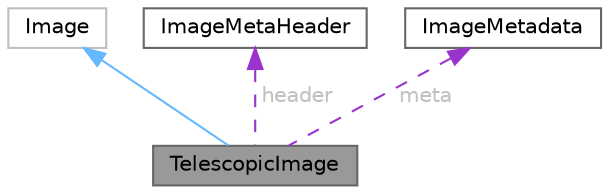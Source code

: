 digraph "TelescopicImage"
{
 // INTERACTIVE_SVG=YES
 // LATEX_PDF_SIZE
  bgcolor="transparent";
  edge [fontname=Helvetica,fontsize=10,labelfontname=Helvetica,labelfontsize=10];
  node [fontname=Helvetica,fontsize=10,shape=box,height=0.2,width=0.4];
  Node1 [id="Node000001",label="TelescopicImage",height=0.2,width=0.4,color="gray40", fillcolor="grey60", style="filled", fontcolor="black",tooltip=" "];
  Node2 -> Node1 [id="edge1_Node000001_Node000002",dir="back",color="steelblue1",style="solid",tooltip=" "];
  Node2 [id="Node000002",label="Image",height=0.2,width=0.4,color="grey75", fillcolor="white", style="filled",URL="$d0/d6f/struct_map_1_1_image.html",tooltip=" "];
  Node3 -> Node1 [id="edge2_Node000001_Node000003",dir="back",color="darkorchid3",style="dashed",tooltip=" ",label=" header",fontcolor="grey" ];
  Node3 [id="Node000003",label="ImageMetaHeader",height=0.2,width=0.4,color="gray40", fillcolor="white", style="filled",URL="$d0/d82/namespace_map.html#d1/dbd/struct_map_1_1_image_meta_header",tooltip="Заголовок метаданных телескопического РЛИ."];
  Node4 -> Node1 [id="edge3_Node000001_Node000004",dir="back",color="darkorchid3",style="dashed",tooltip=" ",label=" meta",fontcolor="grey" ];
  Node4 [id="Node000004",label="ImageMetadata",height=0.2,width=0.4,color="gray40", fillcolor="white", style="filled",URL="$d0/d82/namespace_map.html#db/d1a/struct_map_1_1_image_metadata",tooltip="Тело метаданных телескопического РЛИ."];
}
